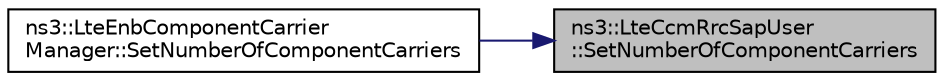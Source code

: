 digraph "ns3::LteCcmRrcSapUser::SetNumberOfComponentCarriers"
{
 // LATEX_PDF_SIZE
  edge [fontname="Helvetica",fontsize="10",labelfontname="Helvetica",labelfontsize="10"];
  node [fontname="Helvetica",fontsize="10",shape=record];
  rankdir="RL";
  Node1 [label="ns3::LteCcmRrcSapUser\l::SetNumberOfComponentCarriers",height=0.2,width=0.4,color="black", fillcolor="grey75", style="filled", fontcolor="black",tooltip="Set the number of component carriers."];
  Node1 -> Node2 [dir="back",color="midnightblue",fontsize="10",style="solid",fontname="Helvetica"];
  Node2 [label="ns3::LteEnbComponentCarrier\lManager::SetNumberOfComponentCarriers",height=0.2,width=0.4,color="black", fillcolor="white", style="filled",URL="$classns3_1_1_lte_enb_component_carrier_manager.html#a8755e0bc3ab0baf2ae214d2a8caa218c",tooltip="Sets the total number of component carriers."];
}
